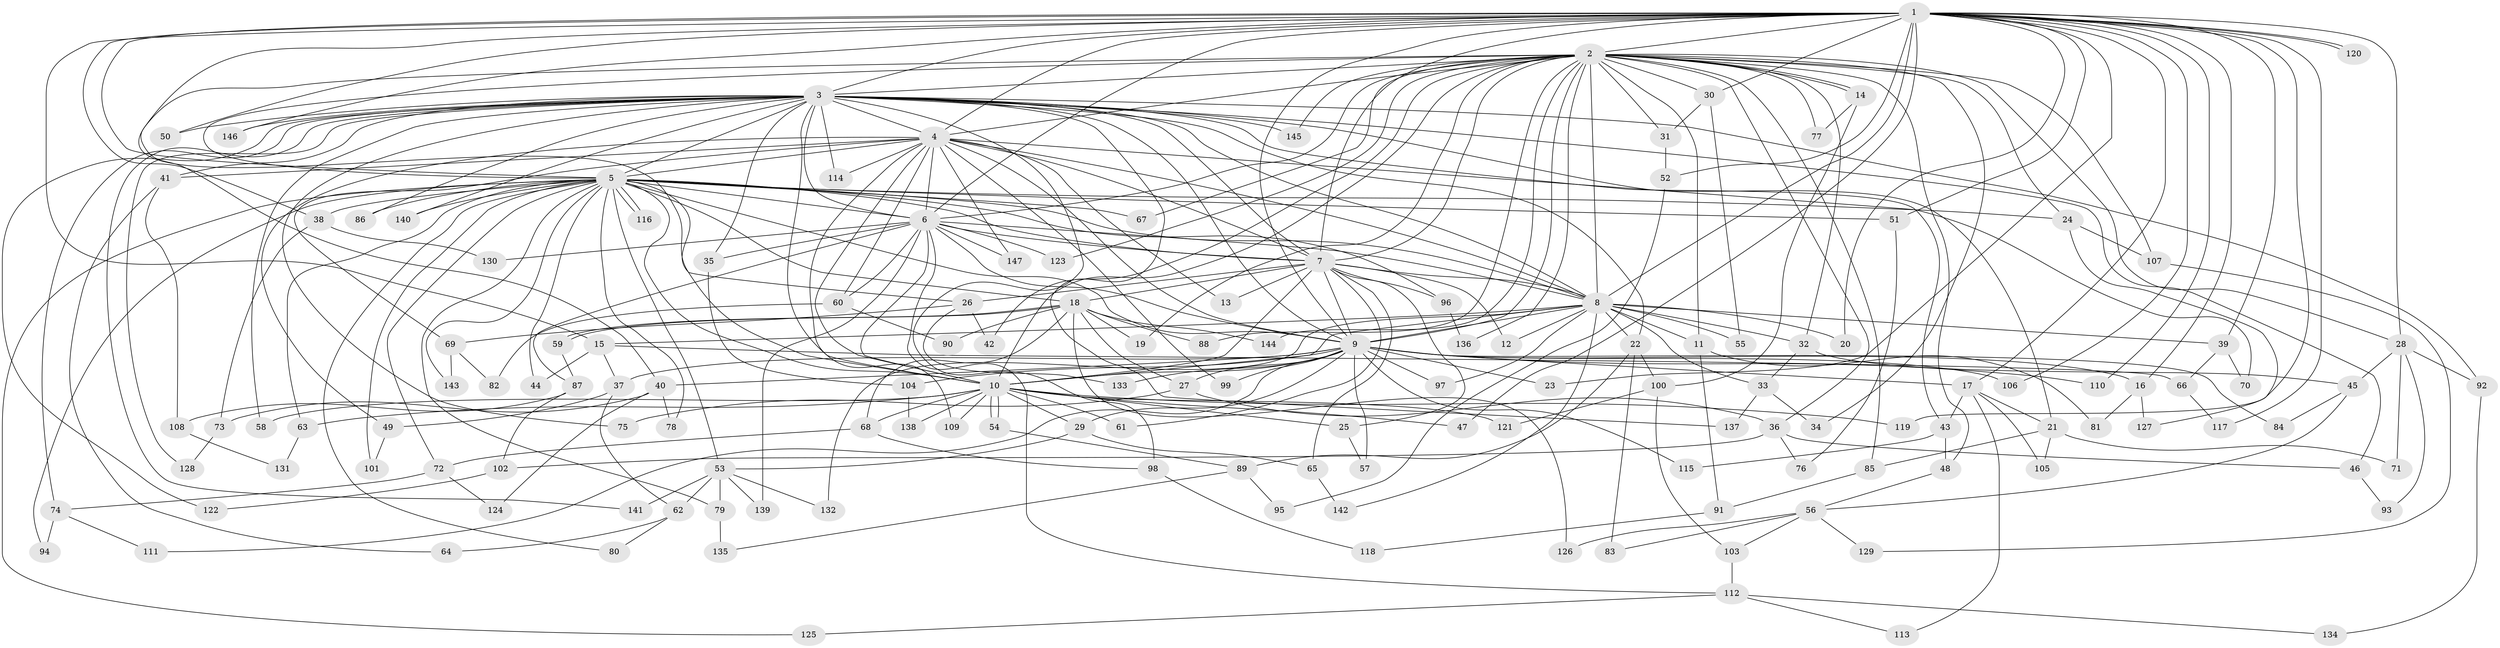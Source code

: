 // coarse degree distribution, {43: 0.008771929824561403, 29: 0.008771929824561403, 28: 0.008771929824561403, 23: 0.017543859649122806, 16: 0.008771929824561403, 20: 0.008771929824561403, 19: 0.008771929824561403, 4: 0.14035087719298245, 2: 0.5175438596491229, 5: 0.07894736842105263, 13: 0.008771929824561403, 3: 0.13157894736842105, 7: 0.008771929824561403, 6: 0.008771929824561403, 8: 0.008771929824561403, 9: 0.008771929824561403, 1: 0.017543859649122806}
// Generated by graph-tools (version 1.1) at 2025/23/03/03/25 07:23:37]
// undirected, 147 vertices, 319 edges
graph export_dot {
graph [start="1"]
  node [color=gray90,style=filled];
  1;
  2;
  3;
  4;
  5;
  6;
  7;
  8;
  9;
  10;
  11;
  12;
  13;
  14;
  15;
  16;
  17;
  18;
  19;
  20;
  21;
  22;
  23;
  24;
  25;
  26;
  27;
  28;
  29;
  30;
  31;
  32;
  33;
  34;
  35;
  36;
  37;
  38;
  39;
  40;
  41;
  42;
  43;
  44;
  45;
  46;
  47;
  48;
  49;
  50;
  51;
  52;
  53;
  54;
  55;
  56;
  57;
  58;
  59;
  60;
  61;
  62;
  63;
  64;
  65;
  66;
  67;
  68;
  69;
  70;
  71;
  72;
  73;
  74;
  75;
  76;
  77;
  78;
  79;
  80;
  81;
  82;
  83;
  84;
  85;
  86;
  87;
  88;
  89;
  90;
  91;
  92;
  93;
  94;
  95;
  96;
  97;
  98;
  99;
  100;
  101;
  102;
  103;
  104;
  105;
  106;
  107;
  108;
  109;
  110;
  111;
  112;
  113;
  114;
  115;
  116;
  117;
  118;
  119;
  120;
  121;
  122;
  123;
  124;
  125;
  126;
  127;
  128;
  129;
  130;
  131;
  132;
  133;
  134;
  135;
  136;
  137;
  138;
  139;
  140;
  141;
  142;
  143;
  144;
  145;
  146;
  147;
  1 -- 2;
  1 -- 3;
  1 -- 4;
  1 -- 5;
  1 -- 6;
  1 -- 7;
  1 -- 8;
  1 -- 9;
  1 -- 10;
  1 -- 15;
  1 -- 16;
  1 -- 17;
  1 -- 20;
  1 -- 23;
  1 -- 28;
  1 -- 30;
  1 -- 38;
  1 -- 39;
  1 -- 47;
  1 -- 50;
  1 -- 51;
  1 -- 52;
  1 -- 106;
  1 -- 110;
  1 -- 117;
  1 -- 119;
  1 -- 120;
  1 -- 120;
  1 -- 146;
  2 -- 3;
  2 -- 4;
  2 -- 5;
  2 -- 6;
  2 -- 7;
  2 -- 8;
  2 -- 9;
  2 -- 10;
  2 -- 11;
  2 -- 14;
  2 -- 14;
  2 -- 19;
  2 -- 24;
  2 -- 28;
  2 -- 30;
  2 -- 31;
  2 -- 32;
  2 -- 34;
  2 -- 36;
  2 -- 40;
  2 -- 42;
  2 -- 48;
  2 -- 67;
  2 -- 77;
  2 -- 85;
  2 -- 88;
  2 -- 107;
  2 -- 123;
  2 -- 136;
  2 -- 144;
  2 -- 145;
  3 -- 4;
  3 -- 5;
  3 -- 6;
  3 -- 7;
  3 -- 8;
  3 -- 9;
  3 -- 10;
  3 -- 21;
  3 -- 22;
  3 -- 35;
  3 -- 41;
  3 -- 43;
  3 -- 46;
  3 -- 50;
  3 -- 58;
  3 -- 74;
  3 -- 75;
  3 -- 86;
  3 -- 92;
  3 -- 98;
  3 -- 114;
  3 -- 122;
  3 -- 128;
  3 -- 137;
  3 -- 140;
  3 -- 141;
  3 -- 145;
  3 -- 146;
  4 -- 5;
  4 -- 6;
  4 -- 7;
  4 -- 8;
  4 -- 9;
  4 -- 10;
  4 -- 13;
  4 -- 41;
  4 -- 49;
  4 -- 60;
  4 -- 69;
  4 -- 70;
  4 -- 99;
  4 -- 109;
  4 -- 114;
  4 -- 147;
  5 -- 6;
  5 -- 7;
  5 -- 8;
  5 -- 9;
  5 -- 10;
  5 -- 18;
  5 -- 24;
  5 -- 26;
  5 -- 38;
  5 -- 44;
  5 -- 51;
  5 -- 53;
  5 -- 63;
  5 -- 67;
  5 -- 72;
  5 -- 78;
  5 -- 79;
  5 -- 80;
  5 -- 86;
  5 -- 94;
  5 -- 96;
  5 -- 101;
  5 -- 116;
  5 -- 116;
  5 -- 125;
  5 -- 140;
  5 -- 143;
  6 -- 7;
  6 -- 8;
  6 -- 9;
  6 -- 10;
  6 -- 35;
  6 -- 60;
  6 -- 87;
  6 -- 112;
  6 -- 123;
  6 -- 130;
  6 -- 139;
  6 -- 147;
  7 -- 8;
  7 -- 9;
  7 -- 10;
  7 -- 12;
  7 -- 13;
  7 -- 18;
  7 -- 25;
  7 -- 26;
  7 -- 61;
  7 -- 65;
  7 -- 96;
  8 -- 9;
  8 -- 10;
  8 -- 11;
  8 -- 12;
  8 -- 15;
  8 -- 20;
  8 -- 22;
  8 -- 32;
  8 -- 33;
  8 -- 39;
  8 -- 55;
  8 -- 97;
  8 -- 132;
  8 -- 142;
  9 -- 10;
  9 -- 16;
  9 -- 17;
  9 -- 23;
  9 -- 27;
  9 -- 29;
  9 -- 37;
  9 -- 40;
  9 -- 57;
  9 -- 84;
  9 -- 97;
  9 -- 99;
  9 -- 104;
  9 -- 106;
  9 -- 110;
  9 -- 111;
  9 -- 115;
  9 -- 133;
  10 -- 25;
  10 -- 29;
  10 -- 47;
  10 -- 54;
  10 -- 54;
  10 -- 58;
  10 -- 61;
  10 -- 63;
  10 -- 68;
  10 -- 109;
  10 -- 119;
  10 -- 121;
  10 -- 138;
  11 -- 81;
  11 -- 91;
  14 -- 77;
  14 -- 100;
  15 -- 37;
  15 -- 44;
  15 -- 66;
  16 -- 81;
  16 -- 127;
  17 -- 21;
  17 -- 43;
  17 -- 105;
  17 -- 113;
  18 -- 19;
  18 -- 27;
  18 -- 59;
  18 -- 59;
  18 -- 68;
  18 -- 88;
  18 -- 90;
  18 -- 126;
  18 -- 144;
  21 -- 71;
  21 -- 85;
  21 -- 105;
  22 -- 83;
  22 -- 89;
  22 -- 100;
  24 -- 107;
  24 -- 127;
  25 -- 57;
  26 -- 42;
  26 -- 69;
  26 -- 133;
  27 -- 36;
  27 -- 75;
  28 -- 45;
  28 -- 71;
  28 -- 92;
  28 -- 93;
  29 -- 53;
  29 -- 65;
  30 -- 31;
  30 -- 55;
  31 -- 52;
  32 -- 33;
  32 -- 45;
  33 -- 34;
  33 -- 137;
  35 -- 104;
  36 -- 46;
  36 -- 76;
  36 -- 102;
  37 -- 49;
  37 -- 62;
  38 -- 73;
  38 -- 130;
  39 -- 66;
  39 -- 70;
  40 -- 73;
  40 -- 78;
  40 -- 124;
  41 -- 64;
  41 -- 108;
  43 -- 48;
  43 -- 115;
  45 -- 56;
  45 -- 84;
  46 -- 93;
  48 -- 56;
  49 -- 101;
  51 -- 76;
  52 -- 95;
  53 -- 62;
  53 -- 79;
  53 -- 132;
  53 -- 139;
  53 -- 141;
  54 -- 89;
  56 -- 83;
  56 -- 103;
  56 -- 126;
  56 -- 129;
  59 -- 87;
  60 -- 82;
  60 -- 90;
  62 -- 64;
  62 -- 80;
  63 -- 131;
  65 -- 142;
  66 -- 117;
  68 -- 72;
  68 -- 98;
  69 -- 82;
  69 -- 143;
  72 -- 74;
  72 -- 124;
  73 -- 128;
  74 -- 94;
  74 -- 111;
  79 -- 135;
  85 -- 91;
  87 -- 102;
  87 -- 108;
  89 -- 95;
  89 -- 135;
  91 -- 118;
  92 -- 134;
  96 -- 136;
  98 -- 118;
  100 -- 103;
  100 -- 121;
  102 -- 122;
  103 -- 112;
  104 -- 138;
  107 -- 129;
  108 -- 131;
  112 -- 113;
  112 -- 125;
  112 -- 134;
}
